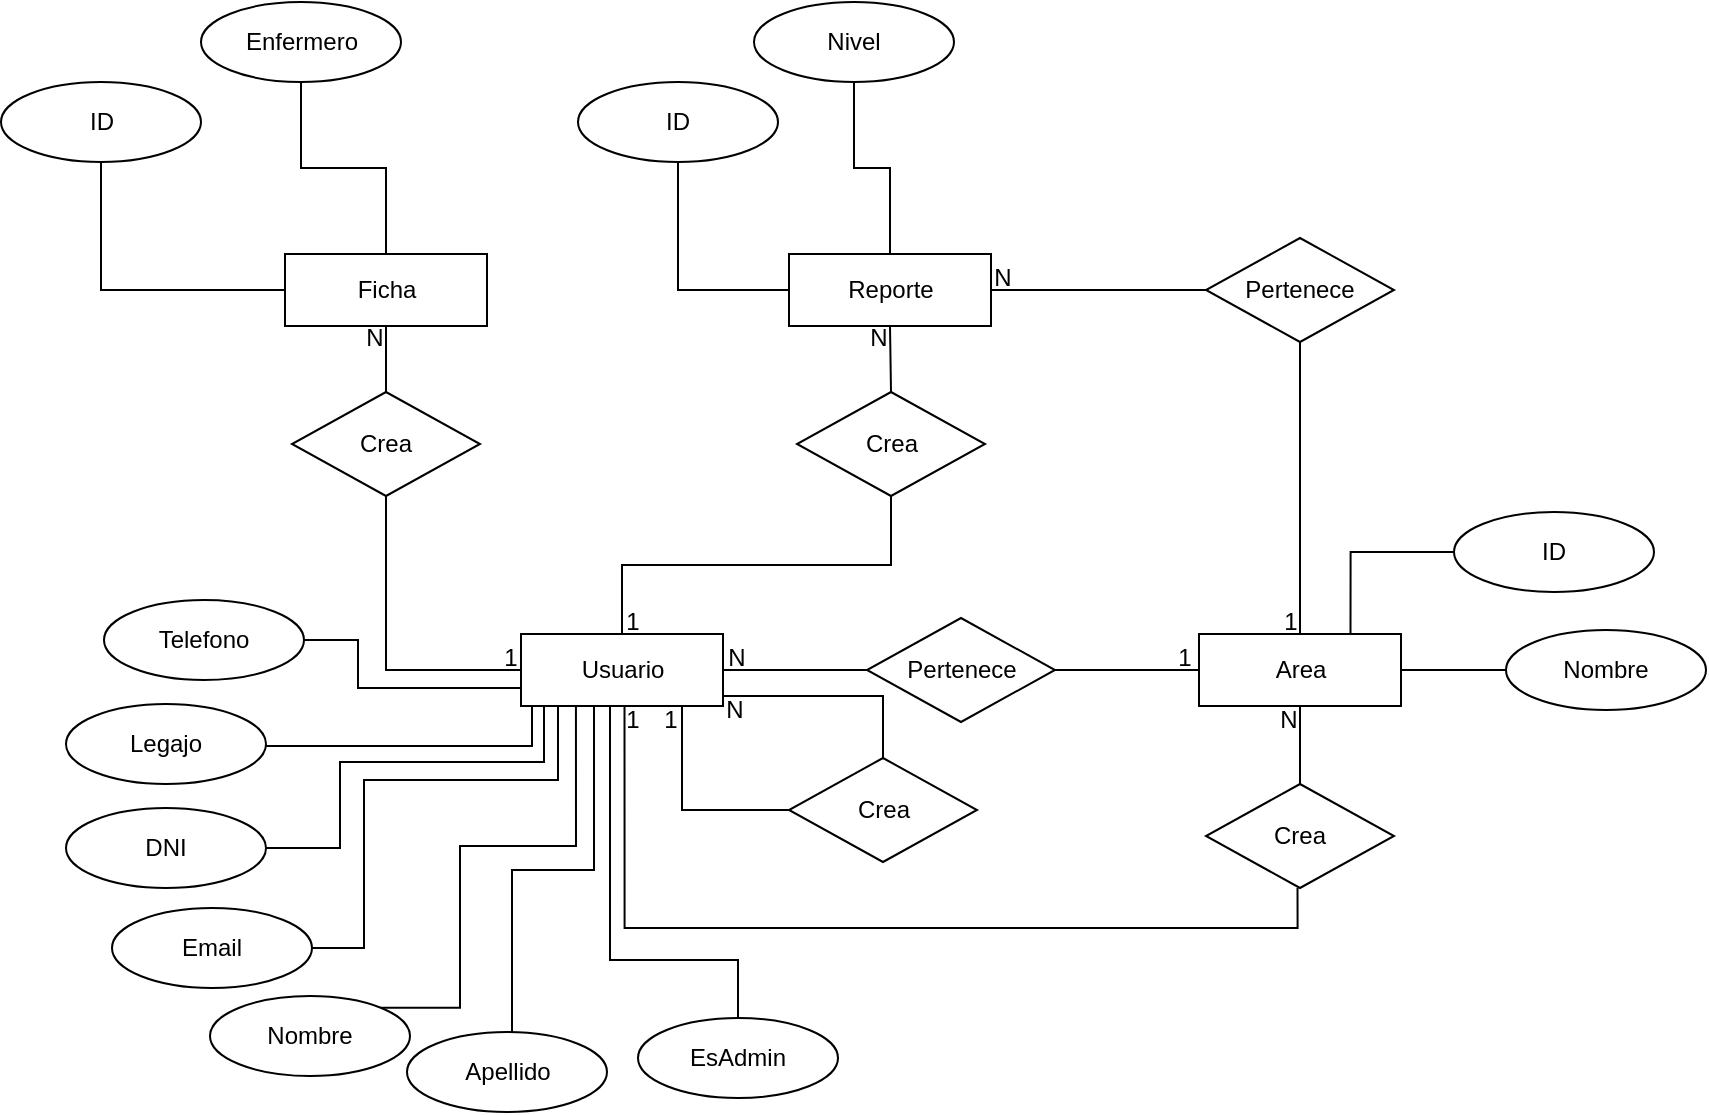 <mxfile version="21.5.1" type="device">
  <diagram name="Page-1" id="MFGG28AerX6x9J0dFJ_L">
    <mxGraphModel dx="2808" dy="512" grid="0" gridSize="10" guides="1" tooltips="1" connect="1" arrows="1" fold="1" page="1" pageScale="1" pageWidth="850" pageHeight="1100" math="0" shadow="0">
      <root>
        <mxCell id="0" />
        <mxCell id="1" parent="0" />
        <mxCell id="okNed_gnxY6hCqzSYjGm-2" style="edgeStyle=orthogonalEdgeStyle;rounded=0;orthogonalLoop=1;jettySize=auto;html=1;exitX=0.5;exitY=0;exitDx=0;exitDy=0;endArrow=none;endFill=0;" parent="1" source="okNed_gnxY6hCqzSYjGm-7" target="okNed_gnxY6hCqzSYjGm-22" edge="1">
          <mxGeometry relative="1" as="geometry" />
        </mxCell>
        <mxCell id="okNed_gnxY6hCqzSYjGm-3" style="edgeStyle=orthogonalEdgeStyle;rounded=0;orthogonalLoop=1;jettySize=auto;html=1;endArrow=none;endFill=0;" parent="1" source="okNed_gnxY6hCqzSYjGm-7" target="okNed_gnxY6hCqzSYjGm-24" edge="1">
          <mxGeometry relative="1" as="geometry" />
        </mxCell>
        <mxCell id="okNed_gnxY6hCqzSYjGm-5" style="edgeStyle=orthogonalEdgeStyle;rounded=0;orthogonalLoop=1;jettySize=auto;html=1;endArrow=none;endFill=0;" parent="1" source="okNed_gnxY6hCqzSYjGm-7" target="okNed_gnxY6hCqzSYjGm-11" edge="1">
          <mxGeometry relative="1" as="geometry">
            <Array as="points">
              <mxPoint x="289" y="1514" />
            </Array>
          </mxGeometry>
        </mxCell>
        <mxCell id="okNed_gnxY6hCqzSYjGm-6" style="edgeStyle=orthogonalEdgeStyle;rounded=0;orthogonalLoop=1;jettySize=auto;html=1;endArrow=none;endFill=0;" parent="1" source="okNed_gnxY6hCqzSYjGm-7" target="okNed_gnxY6hCqzSYjGm-26" edge="1">
          <mxGeometry relative="1" as="geometry" />
        </mxCell>
        <mxCell id="okNed_gnxY6hCqzSYjGm-37" style="edgeStyle=orthogonalEdgeStyle;rounded=0;orthogonalLoop=1;jettySize=auto;html=1;exitX=0.34;exitY=0.231;exitDx=0;exitDy=0;entryX=0.5;entryY=1;entryDx=0;entryDy=0;endArrow=none;endFill=0;exitPerimeter=0;" parent="1" edge="1">
          <mxGeometry relative="1" as="geometry">
            <Array as="points">
              <mxPoint x="335.25" y="1604.99" />
              <mxPoint x="672.25" y="1604.99" />
            </Array>
            <mxPoint x="335.25" y="1493.996" as="sourcePoint" />
            <mxPoint x="671.75" y="1584.99" as="targetPoint" />
          </mxGeometry>
        </mxCell>
        <mxCell id="okNed_gnxY6hCqzSYjGm-7" value="Usuario" style="rounded=0;whiteSpace=wrap;html=1;" parent="1" vertex="1">
          <mxGeometry x="283.5" y="1458" width="101" height="36" as="geometry" />
        </mxCell>
        <mxCell id="okNed_gnxY6hCqzSYjGm-63" style="edgeStyle=orthogonalEdgeStyle;rounded=0;orthogonalLoop=1;jettySize=auto;html=1;endArrow=none;endFill=0;" parent="1" source="okNed_gnxY6hCqzSYjGm-8" target="okNed_gnxY6hCqzSYjGm-62" edge="1">
          <mxGeometry relative="1" as="geometry" />
        </mxCell>
        <mxCell id="okNed_gnxY6hCqzSYjGm-67" style="edgeStyle=orthogonalEdgeStyle;rounded=0;orthogonalLoop=1;jettySize=auto;html=1;endArrow=none;endFill=0;" parent="1" source="okNed_gnxY6hCqzSYjGm-8" target="okNed_gnxY6hCqzSYjGm-60" edge="1">
          <mxGeometry relative="1" as="geometry" />
        </mxCell>
        <mxCell id="okNed_gnxY6hCqzSYjGm-68" style="edgeStyle=orthogonalEdgeStyle;rounded=0;orthogonalLoop=1;jettySize=auto;html=1;endArrow=none;endFill=0;" parent="1" source="okNed_gnxY6hCqzSYjGm-8" target="okNed_gnxY6hCqzSYjGm-59" edge="1">
          <mxGeometry relative="1" as="geometry" />
        </mxCell>
        <mxCell id="okNed_gnxY6hCqzSYjGm-8" value="Reporte" style="rounded=0;whiteSpace=wrap;html=1;" parent="1" vertex="1">
          <mxGeometry x="417.5" y="1268" width="101" height="36" as="geometry" />
        </mxCell>
        <mxCell id="okNed_gnxY6hCqzSYjGm-71" style="edgeStyle=orthogonalEdgeStyle;rounded=0;orthogonalLoop=1;jettySize=auto;html=1;endArrow=none;endFill=0;" parent="1" source="okNed_gnxY6hCqzSYjGm-9" target="okNed_gnxY6hCqzSYjGm-70" edge="1">
          <mxGeometry relative="1" as="geometry" />
        </mxCell>
        <mxCell id="okNed_gnxY6hCqzSYjGm-73" style="edgeStyle=orthogonalEdgeStyle;rounded=0;orthogonalLoop=1;jettySize=auto;html=1;exitX=0.75;exitY=0;exitDx=0;exitDy=0;entryX=0;entryY=0.5;entryDx=0;entryDy=0;endArrow=none;endFill=0;" parent="1" source="okNed_gnxY6hCqzSYjGm-9" target="okNed_gnxY6hCqzSYjGm-69" edge="1">
          <mxGeometry relative="1" as="geometry" />
        </mxCell>
        <mxCell id="okNed_gnxY6hCqzSYjGm-9" value="Area" style="rounded=0;whiteSpace=wrap;html=1;" parent="1" vertex="1">
          <mxGeometry x="622.5" y="1458" width="101" height="36" as="geometry" />
        </mxCell>
        <mxCell id="okNed_gnxY6hCqzSYjGm-10" value="Ficha" style="rounded=0;whiteSpace=wrap;html=1;" parent="1" vertex="1">
          <mxGeometry x="165.5" y="1268" width="101" height="36" as="geometry" />
        </mxCell>
        <mxCell id="okNed_gnxY6hCqzSYjGm-11" value="Legajo" style="ellipse;whiteSpace=wrap;html=1;align=center;" parent="1" vertex="1">
          <mxGeometry x="56" y="1493" width="100" height="40" as="geometry" />
        </mxCell>
        <mxCell id="okNed_gnxY6hCqzSYjGm-39" style="edgeStyle=orthogonalEdgeStyle;rounded=0;orthogonalLoop=1;jettySize=auto;html=1;exitX=1;exitY=0.5;exitDx=0;exitDy=0;endArrow=none;endFill=0;" parent="1" source="okNed_gnxY6hCqzSYjGm-12" edge="1">
          <mxGeometry relative="1" as="geometry">
            <mxPoint x="295" y="1494" as="targetPoint" />
            <Array as="points">
              <mxPoint x="193" y="1565" />
              <mxPoint x="193" y="1522" />
              <mxPoint x="295" y="1522" />
            </Array>
          </mxGeometry>
        </mxCell>
        <mxCell id="okNed_gnxY6hCqzSYjGm-12" value="DNI" style="ellipse;whiteSpace=wrap;html=1;align=center;" parent="1" vertex="1">
          <mxGeometry x="56" y="1545" width="100" height="40" as="geometry" />
        </mxCell>
        <mxCell id="okNed_gnxY6hCqzSYjGm-18" style="edgeStyle=orthogonalEdgeStyle;rounded=0;orthogonalLoop=1;jettySize=auto;html=1;exitX=0.5;exitY=0;exitDx=0;exitDy=0;endArrow=none;endFill=0;" parent="1" source="okNed_gnxY6hCqzSYjGm-19" target="okNed_gnxY6hCqzSYjGm-9" edge="1">
          <mxGeometry relative="1" as="geometry" />
        </mxCell>
        <mxCell id="okNed_gnxY6hCqzSYjGm-19" value="Crea" style="shape=rhombus;perimeter=rhombusPerimeter;whiteSpace=wrap;html=1;align=center;" parent="1" vertex="1">
          <mxGeometry x="626" y="1533" width="94" height="52" as="geometry" />
        </mxCell>
        <mxCell id="okNed_gnxY6hCqzSYjGm-21" style="edgeStyle=orthogonalEdgeStyle;rounded=0;orthogonalLoop=1;jettySize=auto;html=1;exitX=0.5;exitY=0;exitDx=0;exitDy=0;entryX=0.5;entryY=1;entryDx=0;entryDy=0;endArrow=none;endFill=0;" parent="1" source="okNed_gnxY6hCqzSYjGm-22" target="okNed_gnxY6hCqzSYjGm-8" edge="1">
          <mxGeometry relative="1" as="geometry" />
        </mxCell>
        <mxCell id="okNed_gnxY6hCqzSYjGm-22" value="Crea" style="shape=rhombus;perimeter=rhombusPerimeter;whiteSpace=wrap;html=1;align=center;" parent="1" vertex="1">
          <mxGeometry x="421.5" y="1337" width="94" height="52" as="geometry" />
        </mxCell>
        <mxCell id="okNed_gnxY6hCqzSYjGm-23" style="edgeStyle=orthogonalEdgeStyle;rounded=0;orthogonalLoop=1;jettySize=auto;html=1;exitX=0.5;exitY=0;exitDx=0;exitDy=0;endArrow=none;endFill=0;" parent="1" source="okNed_gnxY6hCqzSYjGm-24" target="okNed_gnxY6hCqzSYjGm-10" edge="1">
          <mxGeometry relative="1" as="geometry" />
        </mxCell>
        <mxCell id="okNed_gnxY6hCqzSYjGm-24" value="Crea" style="shape=rhombus;perimeter=rhombusPerimeter;whiteSpace=wrap;html=1;align=center;" parent="1" vertex="1">
          <mxGeometry x="169" y="1337" width="94" height="52" as="geometry" />
        </mxCell>
        <mxCell id="okNed_gnxY6hCqzSYjGm-25" style="edgeStyle=orthogonalEdgeStyle;rounded=0;orthogonalLoop=1;jettySize=auto;html=1;endArrow=none;endFill=0;" parent="1" source="okNed_gnxY6hCqzSYjGm-26" target="okNed_gnxY6hCqzSYjGm-9" edge="1">
          <mxGeometry relative="1" as="geometry" />
        </mxCell>
        <mxCell id="okNed_gnxY6hCqzSYjGm-26" value="Pertenece" style="shape=rhombus;perimeter=rhombusPerimeter;whiteSpace=wrap;html=1;align=center;" parent="1" vertex="1">
          <mxGeometry x="456.5" y="1450" width="94" height="52" as="geometry" />
        </mxCell>
        <mxCell id="okNed_gnxY6hCqzSYjGm-28" value="N" style="text;html=1;align=center;verticalAlign=middle;resizable=0;points=[];autosize=1;strokeColor=none;fillColor=none;" parent="1" vertex="1">
          <mxGeometry x="377.5" y="1457" width="27" height="26" as="geometry" />
        </mxCell>
        <mxCell id="okNed_gnxY6hCqzSYjGm-29" value="1" style="text;html=1;align=center;verticalAlign=middle;resizable=0;points=[];autosize=1;strokeColor=none;fillColor=none;" parent="1" vertex="1">
          <mxGeometry x="602.5" y="1457" width="25" height="26" as="geometry" />
        </mxCell>
        <mxCell id="okNed_gnxY6hCqzSYjGm-30" value="N" style="text;html=1;align=center;verticalAlign=middle;resizable=0;points=[];autosize=1;strokeColor=none;fillColor=none;" parent="1" vertex="1">
          <mxGeometry x="653.5" y="1488" width="27" height="26" as="geometry" />
        </mxCell>
        <mxCell id="okNed_gnxY6hCqzSYjGm-35" style="edgeStyle=orthogonalEdgeStyle;rounded=0;orthogonalLoop=1;jettySize=auto;html=1;exitX=0.5;exitY=0;exitDx=0;exitDy=0;endArrow=none;endFill=0;" parent="1" source="okNed_gnxY6hCqzSYjGm-33" edge="1">
          <mxGeometry relative="1" as="geometry">
            <mxPoint x="385" y="1489" as="targetPoint" />
            <Array as="points">
              <mxPoint x="465" y="1489" />
              <mxPoint x="385" y="1489" />
            </Array>
          </mxGeometry>
        </mxCell>
        <mxCell id="okNed_gnxY6hCqzSYjGm-38" style="edgeStyle=orthogonalEdgeStyle;rounded=0;orthogonalLoop=1;jettySize=auto;html=1;endArrow=none;endFill=0;" parent="1" source="okNed_gnxY6hCqzSYjGm-33" edge="1">
          <mxGeometry relative="1" as="geometry">
            <mxPoint x="365" y="1494" as="targetPoint" />
            <Array as="points">
              <mxPoint x="364" y="1546" />
              <mxPoint x="364" y="1494" />
            </Array>
          </mxGeometry>
        </mxCell>
        <mxCell id="okNed_gnxY6hCqzSYjGm-33" value="Crea" style="shape=rhombus;perimeter=rhombusPerimeter;whiteSpace=wrap;html=1;align=center;" parent="1" vertex="1">
          <mxGeometry x="417.5" y="1520" width="94" height="52" as="geometry" />
        </mxCell>
        <mxCell id="okNed_gnxY6hCqzSYjGm-41" style="edgeStyle=orthogonalEdgeStyle;rounded=0;orthogonalLoop=1;jettySize=auto;html=1;endArrow=none;endFill=0;exitX=0.5;exitY=0;exitDx=0;exitDy=0;entryX=0.087;entryY=0.231;entryDx=0;entryDy=0;entryPerimeter=0;" parent="1" source="okNed_gnxY6hCqzSYjGm-40" edge="1" target="okNed_gnxY6hCqzSYjGm-44">
          <mxGeometry relative="1" as="geometry">
            <mxPoint x="317" y="1494" as="targetPoint" />
            <Array as="points">
              <mxPoint x="392" y="1621" />
              <mxPoint x="328" y="1621" />
              <mxPoint x="328" y="1494" />
            </Array>
          </mxGeometry>
        </mxCell>
        <mxCell id="okNed_gnxY6hCqzSYjGm-40" value="EsAdmin" style="ellipse;whiteSpace=wrap;html=1;align=center;" parent="1" vertex="1">
          <mxGeometry x="342" y="1650" width="100" height="40" as="geometry" />
        </mxCell>
        <mxCell id="okNed_gnxY6hCqzSYjGm-42" value="1" style="text;html=1;align=center;verticalAlign=middle;resizable=0;points=[];autosize=1;strokeColor=none;fillColor=none;" parent="1" vertex="1">
          <mxGeometry x="345.5" y="1488" width="25" height="26" as="geometry" />
        </mxCell>
        <mxCell id="okNed_gnxY6hCqzSYjGm-43" value="N" style="text;html=1;align=center;verticalAlign=middle;resizable=0;points=[];autosize=1;strokeColor=none;fillColor=none;" parent="1" vertex="1">
          <mxGeometry x="376" y="1483" width="27" height="26" as="geometry" />
        </mxCell>
        <mxCell id="okNed_gnxY6hCqzSYjGm-44" value="1" style="text;html=1;align=center;verticalAlign=middle;resizable=0;points=[];autosize=1;strokeColor=none;fillColor=none;" parent="1" vertex="1">
          <mxGeometry x="326.5" y="1488" width="25" height="26" as="geometry" />
        </mxCell>
        <mxCell id="okNed_gnxY6hCqzSYjGm-46" value="N" style="text;html=1;align=center;verticalAlign=middle;resizable=0;points=[];autosize=1;strokeColor=none;fillColor=none;" parent="1" vertex="1">
          <mxGeometry x="448" y="1297" width="27" height="26" as="geometry" />
        </mxCell>
        <mxCell id="okNed_gnxY6hCqzSYjGm-47" value="N" style="text;html=1;align=center;verticalAlign=middle;resizable=0;points=[];autosize=1;strokeColor=none;fillColor=none;" parent="1" vertex="1">
          <mxGeometry x="196.5" y="1297" width="27" height="26" as="geometry" />
        </mxCell>
        <mxCell id="okNed_gnxY6hCqzSYjGm-48" value="1" style="text;html=1;align=center;verticalAlign=middle;resizable=0;points=[];autosize=1;strokeColor=none;fillColor=none;" parent="1" vertex="1">
          <mxGeometry x="265" y="1457" width="25" height="26" as="geometry" />
        </mxCell>
        <mxCell id="okNed_gnxY6hCqzSYjGm-49" value="1" style="text;html=1;align=center;verticalAlign=middle;resizable=0;points=[];autosize=1;strokeColor=none;fillColor=none;" parent="1" vertex="1">
          <mxGeometry x="326.5" y="1439" width="25" height="26" as="geometry" />
        </mxCell>
        <mxCell id="okNed_gnxY6hCqzSYjGm-51" style="edgeStyle=orthogonalEdgeStyle;rounded=0;orthogonalLoop=1;jettySize=auto;html=1;entryX=0;entryY=0.75;entryDx=0;entryDy=0;endArrow=none;endFill=0;" parent="1" source="okNed_gnxY6hCqzSYjGm-50" target="okNed_gnxY6hCqzSYjGm-7" edge="1">
          <mxGeometry relative="1" as="geometry">
            <Array as="points">
              <mxPoint x="202" y="1461" />
              <mxPoint x="202" y="1485" />
            </Array>
          </mxGeometry>
        </mxCell>
        <mxCell id="okNed_gnxY6hCqzSYjGm-50" value="Telefono" style="ellipse;whiteSpace=wrap;html=1;align=center;" parent="1" vertex="1">
          <mxGeometry x="75" y="1441" width="100" height="40" as="geometry" />
        </mxCell>
        <mxCell id="okNed_gnxY6hCqzSYjGm-54" style="edgeStyle=orthogonalEdgeStyle;rounded=0;orthogonalLoop=1;jettySize=auto;html=1;exitX=1;exitY=0.5;exitDx=0;exitDy=0;entryX=0.184;entryY=1.005;entryDx=0;entryDy=0;endArrow=none;endFill=0;entryPerimeter=0;" parent="1" source="okNed_gnxY6hCqzSYjGm-53" target="okNed_gnxY6hCqzSYjGm-7" edge="1">
          <mxGeometry relative="1" as="geometry">
            <Array as="points">
              <mxPoint x="205" y="1615" />
              <mxPoint x="205" y="1531" />
              <mxPoint x="302" y="1531" />
              <mxPoint x="302" y="1494" />
            </Array>
          </mxGeometry>
        </mxCell>
        <mxCell id="okNed_gnxY6hCqzSYjGm-53" value="Email" style="ellipse;whiteSpace=wrap;html=1;align=center;" parent="1" vertex="1">
          <mxGeometry x="79" y="1595" width="100" height="40" as="geometry" />
        </mxCell>
        <mxCell id="okNed_gnxY6hCqzSYjGm-57" style="edgeStyle=orthogonalEdgeStyle;rounded=0;orthogonalLoop=1;jettySize=auto;html=1;exitX=0.5;exitY=1;exitDx=0;exitDy=0;entryX=0;entryY=0.5;entryDx=0;entryDy=0;endArrow=none;endFill=0;" parent="1" source="okNed_gnxY6hCqzSYjGm-55" target="okNed_gnxY6hCqzSYjGm-10" edge="1">
          <mxGeometry relative="1" as="geometry" />
        </mxCell>
        <mxCell id="okNed_gnxY6hCqzSYjGm-55" value="ID" style="ellipse;whiteSpace=wrap;html=1;align=center;" parent="1" vertex="1">
          <mxGeometry x="23.5" y="1182" width="100" height="40" as="geometry" />
        </mxCell>
        <mxCell id="okNed_gnxY6hCqzSYjGm-58" style="edgeStyle=orthogonalEdgeStyle;rounded=0;orthogonalLoop=1;jettySize=auto;html=1;exitX=0.5;exitY=1;exitDx=0;exitDy=0;entryX=0.5;entryY=0;entryDx=0;entryDy=0;endArrow=none;endFill=0;" parent="1" source="okNed_gnxY6hCqzSYjGm-56" target="okNed_gnxY6hCqzSYjGm-10" edge="1">
          <mxGeometry relative="1" as="geometry" />
        </mxCell>
        <mxCell id="okNed_gnxY6hCqzSYjGm-56" value="Enfermero" style="ellipse;whiteSpace=wrap;html=1;align=center;" parent="1" vertex="1">
          <mxGeometry x="123.5" y="1142" width="100" height="40" as="geometry" />
        </mxCell>
        <mxCell id="okNed_gnxY6hCqzSYjGm-59" value="ID" style="ellipse;whiteSpace=wrap;html=1;align=center;" parent="1" vertex="1">
          <mxGeometry x="312" y="1182" width="100" height="40" as="geometry" />
        </mxCell>
        <mxCell id="okNed_gnxY6hCqzSYjGm-60" value="Nivel" style="ellipse;whiteSpace=wrap;html=1;align=center;" parent="1" vertex="1">
          <mxGeometry x="400" y="1142" width="100" height="40" as="geometry" />
        </mxCell>
        <mxCell id="okNed_gnxY6hCqzSYjGm-64" style="edgeStyle=orthogonalEdgeStyle;rounded=0;orthogonalLoop=1;jettySize=auto;html=1;endArrow=none;endFill=0;" parent="1" source="okNed_gnxY6hCqzSYjGm-62" target="okNed_gnxY6hCqzSYjGm-9" edge="1">
          <mxGeometry relative="1" as="geometry" />
        </mxCell>
        <mxCell id="okNed_gnxY6hCqzSYjGm-62" value="Pertenece" style="shape=rhombus;perimeter=rhombusPerimeter;whiteSpace=wrap;html=1;align=center;" parent="1" vertex="1">
          <mxGeometry x="626" y="1260" width="94" height="52" as="geometry" />
        </mxCell>
        <mxCell id="okNed_gnxY6hCqzSYjGm-65" value="1" style="text;html=1;align=center;verticalAlign=middle;resizable=0;points=[];autosize=1;strokeColor=none;fillColor=none;" parent="1" vertex="1">
          <mxGeometry x="655" y="1439" width="25" height="26" as="geometry" />
        </mxCell>
        <mxCell id="okNed_gnxY6hCqzSYjGm-66" value="N" style="text;html=1;align=center;verticalAlign=middle;resizable=0;points=[];autosize=1;strokeColor=none;fillColor=none;" parent="1" vertex="1">
          <mxGeometry x="510.5" y="1267" width="27" height="26" as="geometry" />
        </mxCell>
        <mxCell id="okNed_gnxY6hCqzSYjGm-69" value="ID" style="ellipse;whiteSpace=wrap;html=1;align=center;" parent="1" vertex="1">
          <mxGeometry x="750" y="1397" width="100" height="40" as="geometry" />
        </mxCell>
        <mxCell id="okNed_gnxY6hCqzSYjGm-70" value="Nombre" style="ellipse;whiteSpace=wrap;html=1;align=center;" parent="1" vertex="1">
          <mxGeometry x="776" y="1456" width="100" height="40" as="geometry" />
        </mxCell>
        <mxCell id="lthXv1euJm11Y9fFWaj1-4" style="edgeStyle=orthogonalEdgeStyle;rounded=0;orthogonalLoop=1;jettySize=auto;html=1;exitX=1;exitY=0;exitDx=0;exitDy=0;entryX=0.272;entryY=1;entryDx=0;entryDy=0;entryPerimeter=0;endArrow=none;endFill=0;" edge="1" parent="1" source="lthXv1euJm11Y9fFWaj1-1" target="okNed_gnxY6hCqzSYjGm-7">
          <mxGeometry relative="1" as="geometry">
            <mxPoint x="309" y="1494" as="targetPoint" />
            <Array as="points">
              <mxPoint x="253" y="1645" />
              <mxPoint x="253" y="1564" />
              <mxPoint x="311" y="1564" />
            </Array>
          </mxGeometry>
        </mxCell>
        <mxCell id="lthXv1euJm11Y9fFWaj1-1" value="Nombre" style="ellipse;whiteSpace=wrap;html=1;align=center;" vertex="1" parent="1">
          <mxGeometry x="128" y="1639" width="100" height="40" as="geometry" />
        </mxCell>
        <mxCell id="lthXv1euJm11Y9fFWaj1-3" style="edgeStyle=orthogonalEdgeStyle;rounded=0;orthogonalLoop=1;jettySize=auto;html=1;endArrow=none;endFill=0;" edge="1" parent="1" source="lthXv1euJm11Y9fFWaj1-2">
          <mxGeometry relative="1" as="geometry">
            <mxPoint x="320" y="1494" as="targetPoint" />
            <Array as="points">
              <mxPoint x="279" y="1576" />
              <mxPoint x="320" y="1576" />
            </Array>
          </mxGeometry>
        </mxCell>
        <mxCell id="lthXv1euJm11Y9fFWaj1-2" value="Apellido" style="ellipse;whiteSpace=wrap;html=1;align=center;" vertex="1" parent="1">
          <mxGeometry x="226.5" y="1657" width="100" height="40" as="geometry" />
        </mxCell>
      </root>
    </mxGraphModel>
  </diagram>
</mxfile>
